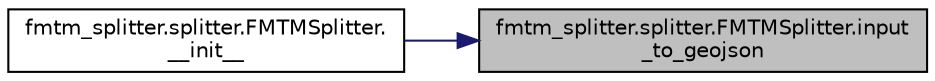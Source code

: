 digraph "fmtm_splitter.splitter.FMTMSplitter.input_to_geojson"
{
 // LATEX_PDF_SIZE
  edge [fontname="Helvetica",fontsize="10",labelfontname="Helvetica",labelfontsize="10"];
  node [fontname="Helvetica",fontsize="10",shape=record];
  rankdir="RL";
  Node1 [label="fmtm_splitter.splitter.FMTMSplitter.input\l_to_geojson",height=0.2,width=0.4,color="black", fillcolor="grey75", style="filled", fontcolor="black",tooltip=" "];
  Node1 -> Node2 [dir="back",color="midnightblue",fontsize="10",style="solid",fontname="Helvetica"];
  Node2 [label="fmtm_splitter.splitter.FMTMSplitter.\l__init__",height=0.2,width=0.4,color="black", fillcolor="white", style="filled",URL="$classfmtm__splitter_1_1splitter_1_1FMTMSplitter.html#a227b7c1ae067cc7f4e5e4f692ed4c39e",tooltip=" "];
}
